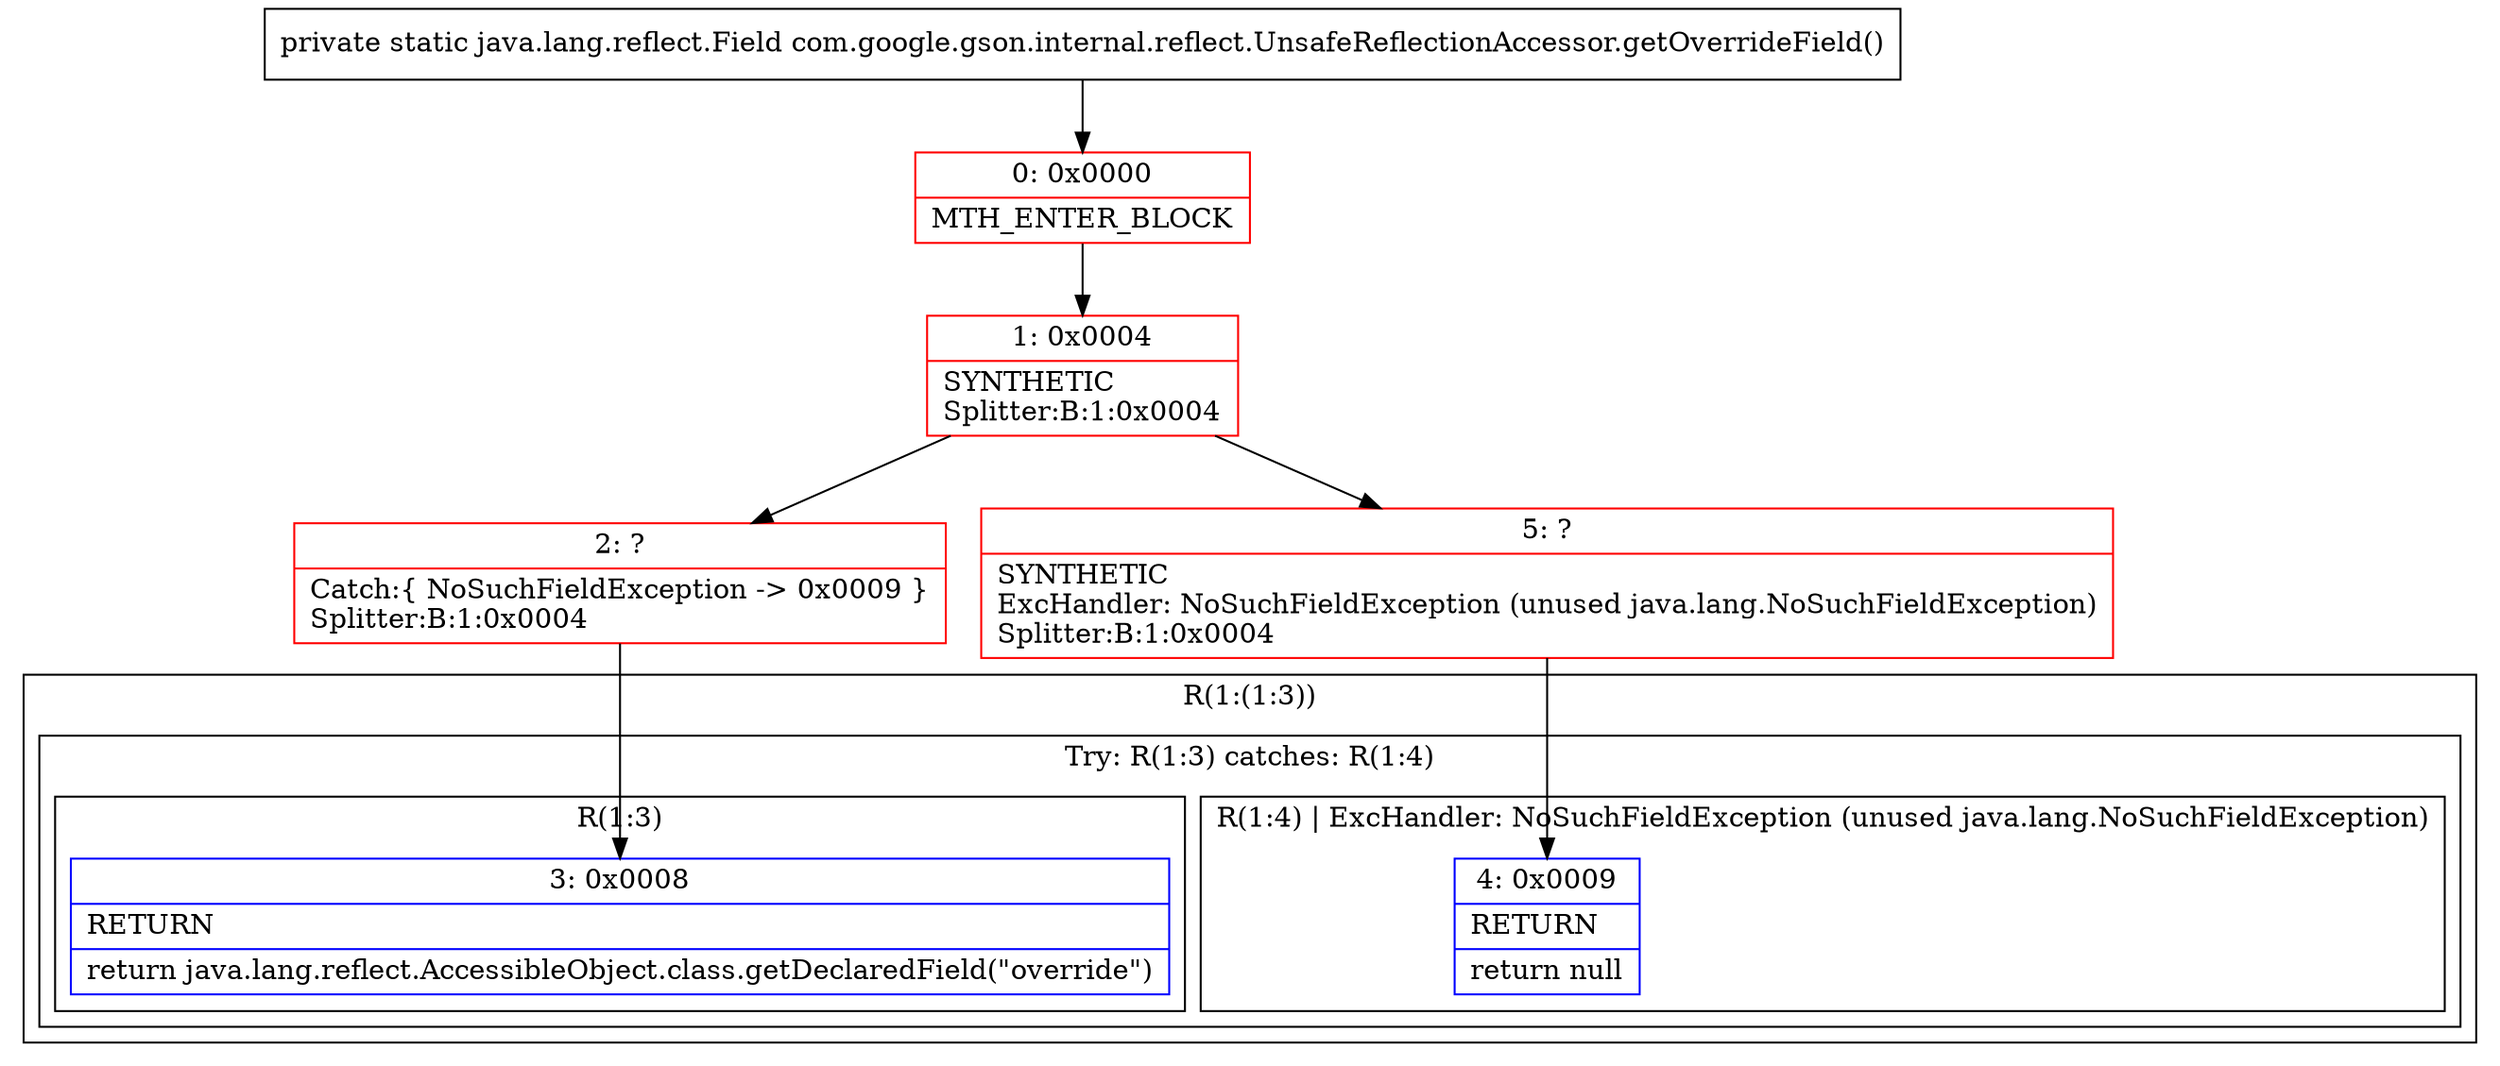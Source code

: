 digraph "CFG forcom.google.gson.internal.reflect.UnsafeReflectionAccessor.getOverrideField()Ljava\/lang\/reflect\/Field;" {
subgraph cluster_Region_2064556982 {
label = "R(1:(1:3))";
node [shape=record,color=blue];
subgraph cluster_TryCatchRegion_1713206768 {
label = "Try: R(1:3) catches: R(1:4)";
node [shape=record,color=blue];
subgraph cluster_Region_1006386815 {
label = "R(1:3)";
node [shape=record,color=blue];
Node_3 [shape=record,label="{3\:\ 0x0008|RETURN\l|return java.lang.reflect.AccessibleObject.class.getDeclaredField(\"override\")\l}"];
}
subgraph cluster_Region_1852676514 {
label = "R(1:4) | ExcHandler: NoSuchFieldException (unused java.lang.NoSuchFieldException)\l";
node [shape=record,color=blue];
Node_4 [shape=record,label="{4\:\ 0x0009|RETURN\l|return null\l}"];
}
}
}
subgraph cluster_Region_1852676514 {
label = "R(1:4) | ExcHandler: NoSuchFieldException (unused java.lang.NoSuchFieldException)\l";
node [shape=record,color=blue];
Node_4 [shape=record,label="{4\:\ 0x0009|RETURN\l|return null\l}"];
}
Node_0 [shape=record,color=red,label="{0\:\ 0x0000|MTH_ENTER_BLOCK\l}"];
Node_1 [shape=record,color=red,label="{1\:\ 0x0004|SYNTHETIC\lSplitter:B:1:0x0004\l}"];
Node_2 [shape=record,color=red,label="{2\:\ ?|Catch:\{ NoSuchFieldException \-\> 0x0009 \}\lSplitter:B:1:0x0004\l}"];
Node_5 [shape=record,color=red,label="{5\:\ ?|SYNTHETIC\lExcHandler: NoSuchFieldException (unused java.lang.NoSuchFieldException)\lSplitter:B:1:0x0004\l}"];
MethodNode[shape=record,label="{private static java.lang.reflect.Field com.google.gson.internal.reflect.UnsafeReflectionAccessor.getOverrideField() }"];
MethodNode -> Node_0;
Node_0 -> Node_1;
Node_1 -> Node_2;
Node_1 -> Node_5;
Node_2 -> Node_3;
Node_5 -> Node_4;
}

